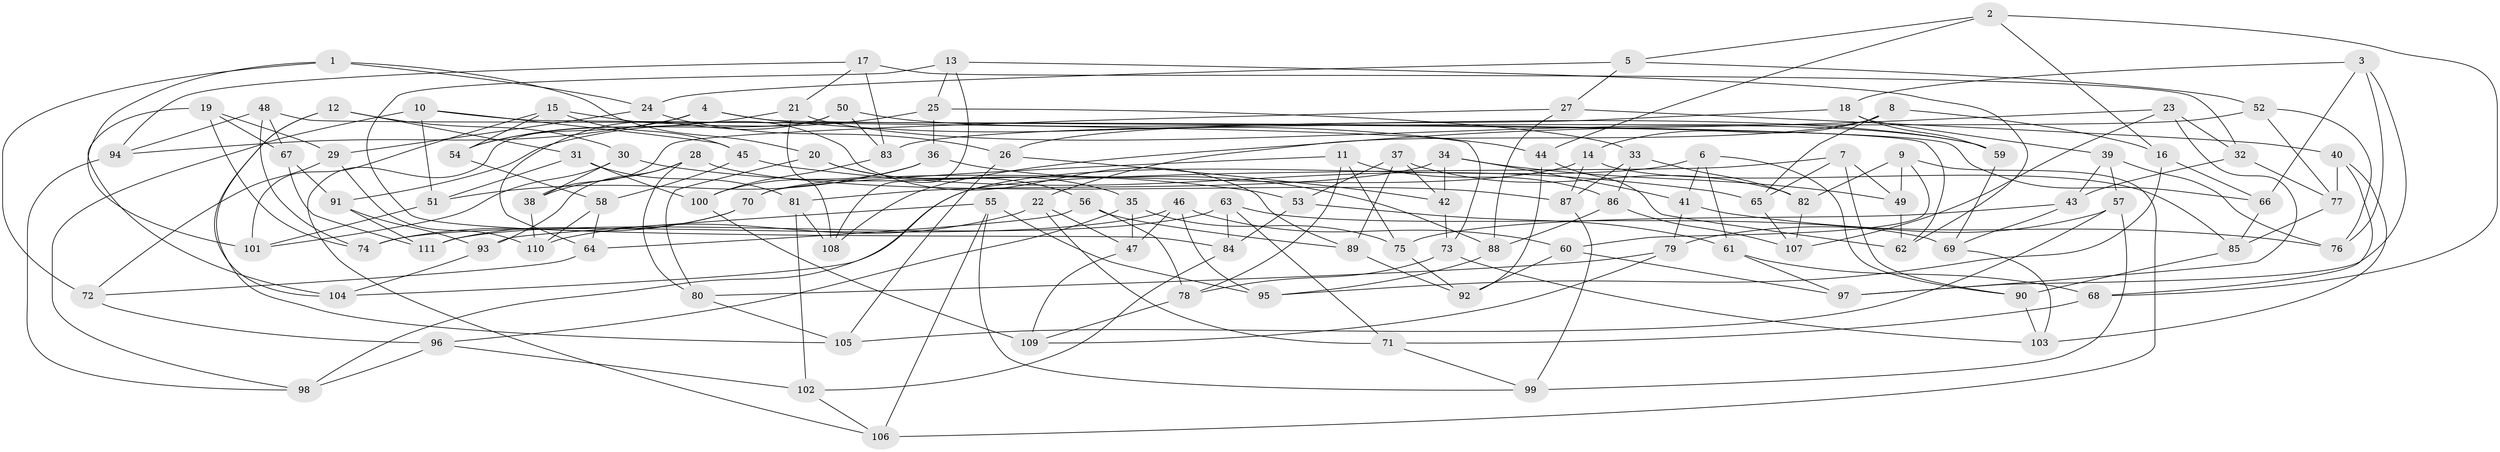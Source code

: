 // Generated by graph-tools (version 1.1) at 2025/27/03/09/25 03:27:01]
// undirected, 111 vertices, 222 edges
graph export_dot {
graph [start="1"]
  node [color=gray90,style=filled];
  1;
  2;
  3;
  4;
  5;
  6;
  7;
  8;
  9;
  10;
  11;
  12;
  13;
  14;
  15;
  16;
  17;
  18;
  19;
  20;
  21;
  22;
  23;
  24;
  25;
  26;
  27;
  28;
  29;
  30;
  31;
  32;
  33;
  34;
  35;
  36;
  37;
  38;
  39;
  40;
  41;
  42;
  43;
  44;
  45;
  46;
  47;
  48;
  49;
  50;
  51;
  52;
  53;
  54;
  55;
  56;
  57;
  58;
  59;
  60;
  61;
  62;
  63;
  64;
  65;
  66;
  67;
  68;
  69;
  70;
  71;
  72;
  73;
  74;
  75;
  76;
  77;
  78;
  79;
  80;
  81;
  82;
  83;
  84;
  85;
  86;
  87;
  88;
  89;
  90;
  91;
  92;
  93;
  94;
  95;
  96;
  97;
  98;
  99;
  100;
  101;
  102;
  103;
  104;
  105;
  106;
  107;
  108;
  109;
  110;
  111;
  1 -- 24;
  1 -- 20;
  1 -- 101;
  1 -- 72;
  2 -- 44;
  2 -- 5;
  2 -- 68;
  2 -- 16;
  3 -- 66;
  3 -- 97;
  3 -- 18;
  3 -- 76;
  4 -- 66;
  4 -- 54;
  4 -- 44;
  4 -- 94;
  5 -- 24;
  5 -- 27;
  5 -- 52;
  6 -- 61;
  6 -- 41;
  6 -- 98;
  6 -- 90;
  7 -- 49;
  7 -- 90;
  7 -- 65;
  7 -- 104;
  8 -- 16;
  8 -- 14;
  8 -- 65;
  8 -- 22;
  9 -- 49;
  9 -- 106;
  9 -- 60;
  9 -- 82;
  10 -- 45;
  10 -- 51;
  10 -- 98;
  10 -- 73;
  11 -- 75;
  11 -- 86;
  11 -- 78;
  11 -- 70;
  12 -- 31;
  12 -- 105;
  12 -- 30;
  12 -- 104;
  13 -- 108;
  13 -- 62;
  13 -- 84;
  13 -- 25;
  14 -- 87;
  14 -- 70;
  14 -- 85;
  15 -- 101;
  15 -- 45;
  15 -- 54;
  15 -- 89;
  16 -- 66;
  16 -- 95;
  17 -- 94;
  17 -- 83;
  17 -- 32;
  17 -- 21;
  18 -- 26;
  18 -- 59;
  18 -- 39;
  19 -- 74;
  19 -- 104;
  19 -- 29;
  19 -- 67;
  20 -- 80;
  20 -- 56;
  20 -- 35;
  21 -- 108;
  21 -- 54;
  21 -- 59;
  22 -- 71;
  22 -- 47;
  22 -- 110;
  23 -- 107;
  23 -- 97;
  23 -- 32;
  23 -- 108;
  24 -- 29;
  24 -- 26;
  25 -- 91;
  25 -- 33;
  25 -- 36;
  26 -- 105;
  26 -- 42;
  27 -- 40;
  27 -- 88;
  27 -- 38;
  28 -- 38;
  28 -- 93;
  28 -- 87;
  28 -- 80;
  29 -- 72;
  29 -- 110;
  30 -- 101;
  30 -- 38;
  30 -- 53;
  31 -- 100;
  31 -- 81;
  31 -- 51;
  32 -- 43;
  32 -- 77;
  33 -- 87;
  33 -- 82;
  33 -- 86;
  34 -- 42;
  34 -- 49;
  34 -- 41;
  34 -- 81;
  35 -- 47;
  35 -- 75;
  35 -- 96;
  36 -- 51;
  36 -- 100;
  36 -- 88;
  37 -- 82;
  37 -- 42;
  37 -- 89;
  37 -- 53;
  38 -- 110;
  39 -- 57;
  39 -- 43;
  39 -- 76;
  40 -- 68;
  40 -- 77;
  40 -- 103;
  41 -- 79;
  41 -- 76;
  42 -- 73;
  43 -- 75;
  43 -- 69;
  44 -- 92;
  44 -- 62;
  45 -- 65;
  45 -- 58;
  46 -- 47;
  46 -- 74;
  46 -- 95;
  46 -- 60;
  47 -- 109;
  48 -- 67;
  48 -- 74;
  48 -- 94;
  48 -- 62;
  49 -- 62;
  50 -- 83;
  50 -- 106;
  50 -- 64;
  50 -- 59;
  51 -- 101;
  52 -- 83;
  52 -- 77;
  52 -- 76;
  53 -- 84;
  53 -- 61;
  54 -- 58;
  55 -- 95;
  55 -- 93;
  55 -- 106;
  55 -- 99;
  56 -- 64;
  56 -- 78;
  56 -- 89;
  57 -- 99;
  57 -- 79;
  57 -- 105;
  58 -- 64;
  58 -- 110;
  59 -- 69;
  60 -- 92;
  60 -- 97;
  61 -- 97;
  61 -- 68;
  63 -- 84;
  63 -- 69;
  63 -- 71;
  63 -- 111;
  64 -- 72;
  65 -- 107;
  66 -- 85;
  67 -- 111;
  67 -- 91;
  68 -- 71;
  69 -- 103;
  70 -- 111;
  70 -- 74;
  71 -- 99;
  72 -- 96;
  73 -- 103;
  73 -- 78;
  75 -- 92;
  77 -- 85;
  78 -- 109;
  79 -- 109;
  79 -- 80;
  80 -- 105;
  81 -- 108;
  81 -- 102;
  82 -- 107;
  83 -- 100;
  84 -- 102;
  85 -- 90;
  86 -- 88;
  86 -- 107;
  87 -- 99;
  88 -- 95;
  89 -- 92;
  90 -- 103;
  91 -- 93;
  91 -- 111;
  93 -- 104;
  94 -- 98;
  96 -- 98;
  96 -- 102;
  100 -- 109;
  102 -- 106;
}
